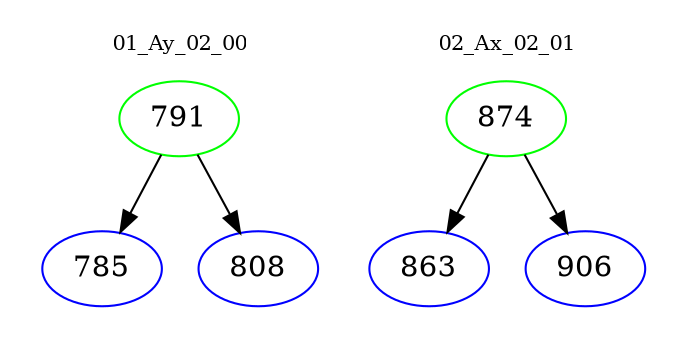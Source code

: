 digraph{
subgraph cluster_0 {
color = white
label = "01_Ay_02_00";
fontsize=10;
T0_791 [label="791", color="green"]
T0_791 -> T0_785 [color="black"]
T0_785 [label="785", color="blue"]
T0_791 -> T0_808 [color="black"]
T0_808 [label="808", color="blue"]
}
subgraph cluster_1 {
color = white
label = "02_Ax_02_01";
fontsize=10;
T1_874 [label="874", color="green"]
T1_874 -> T1_863 [color="black"]
T1_863 [label="863", color="blue"]
T1_874 -> T1_906 [color="black"]
T1_906 [label="906", color="blue"]
}
}
